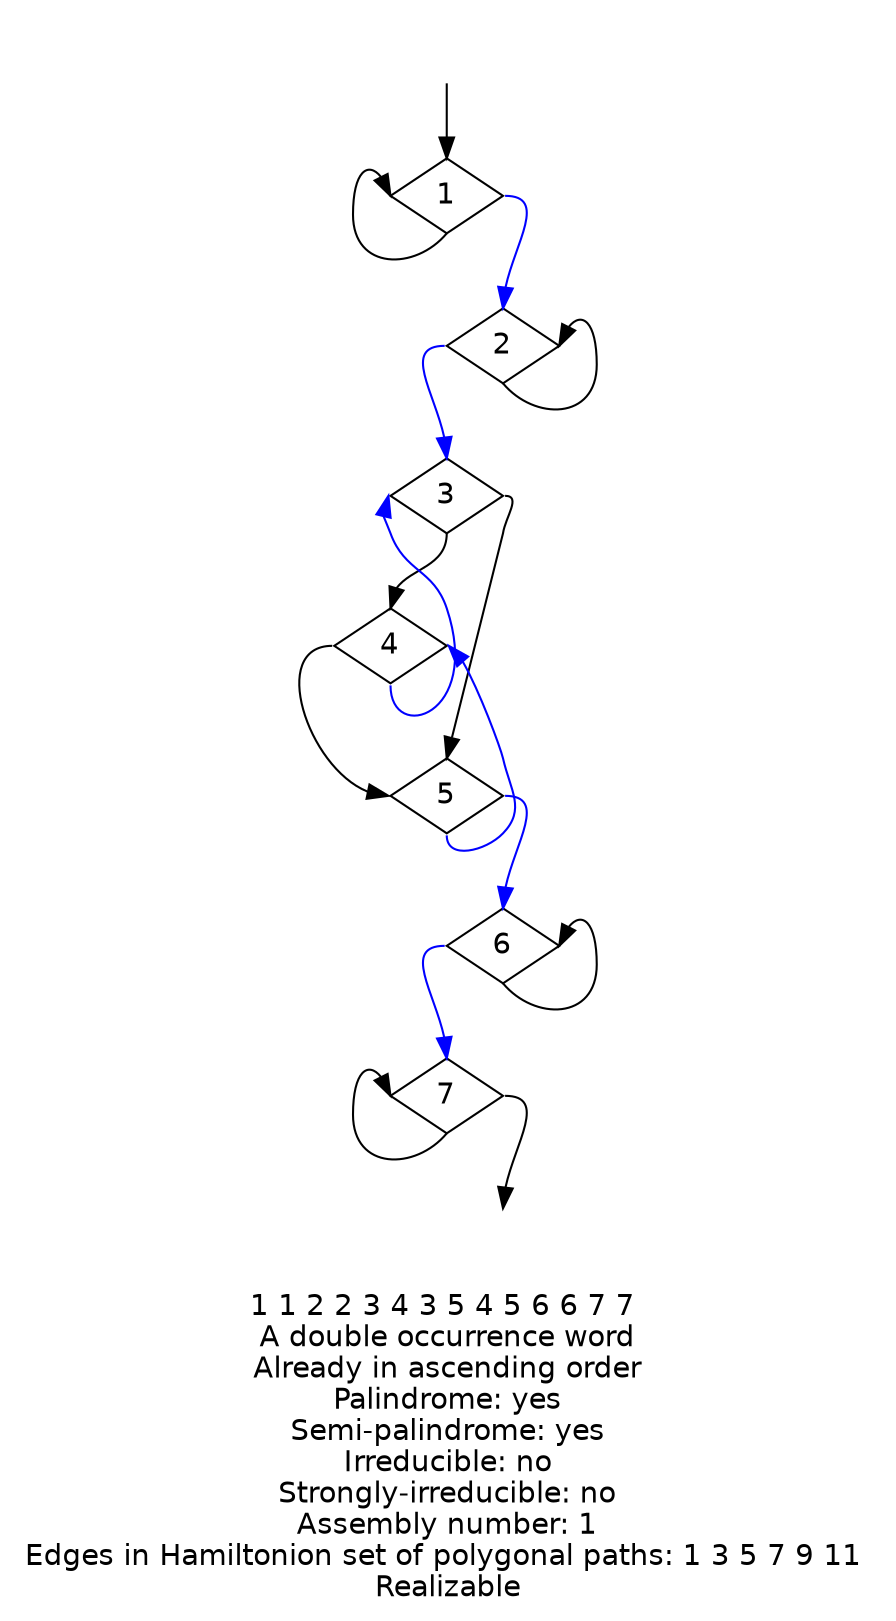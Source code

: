 digraph {
fontname="Helvetica"
node [fontname="Helvetica"]
node [shape=diamond]
label="1 1 2 2 3 4 3 5 4 5 6 6 7 7 \nA double occurrence word\nAlready in ascending order\nPalindrome: yes\nSemi-palindrome: yes\nIrreducible: no\nStrongly-irreducible: no\nAssembly number: 1\nEdges in Hamiltonion set of polygonal paths: 1 3 5 7 9 11 \nRealizable\n"
a [style="invis"]
b [style="invis"]
a:s -> 1:n
1:s -> 1:w
1:e -> 2:n [color="blue"]
2:s -> 2:e
2:w -> 3:n [color="blue"]
3:s -> 4:n
4:s -> 3:w [color="blue"]
3:e -> 5:n
5:s -> 4:e [color="blue"]
4:w -> 5:w
5:e -> 6:n [color="blue"]
6:s -> 6:e
6:w -> 7:n [color="blue"]
7:s -> 7:w
7:e -> b:n
}
